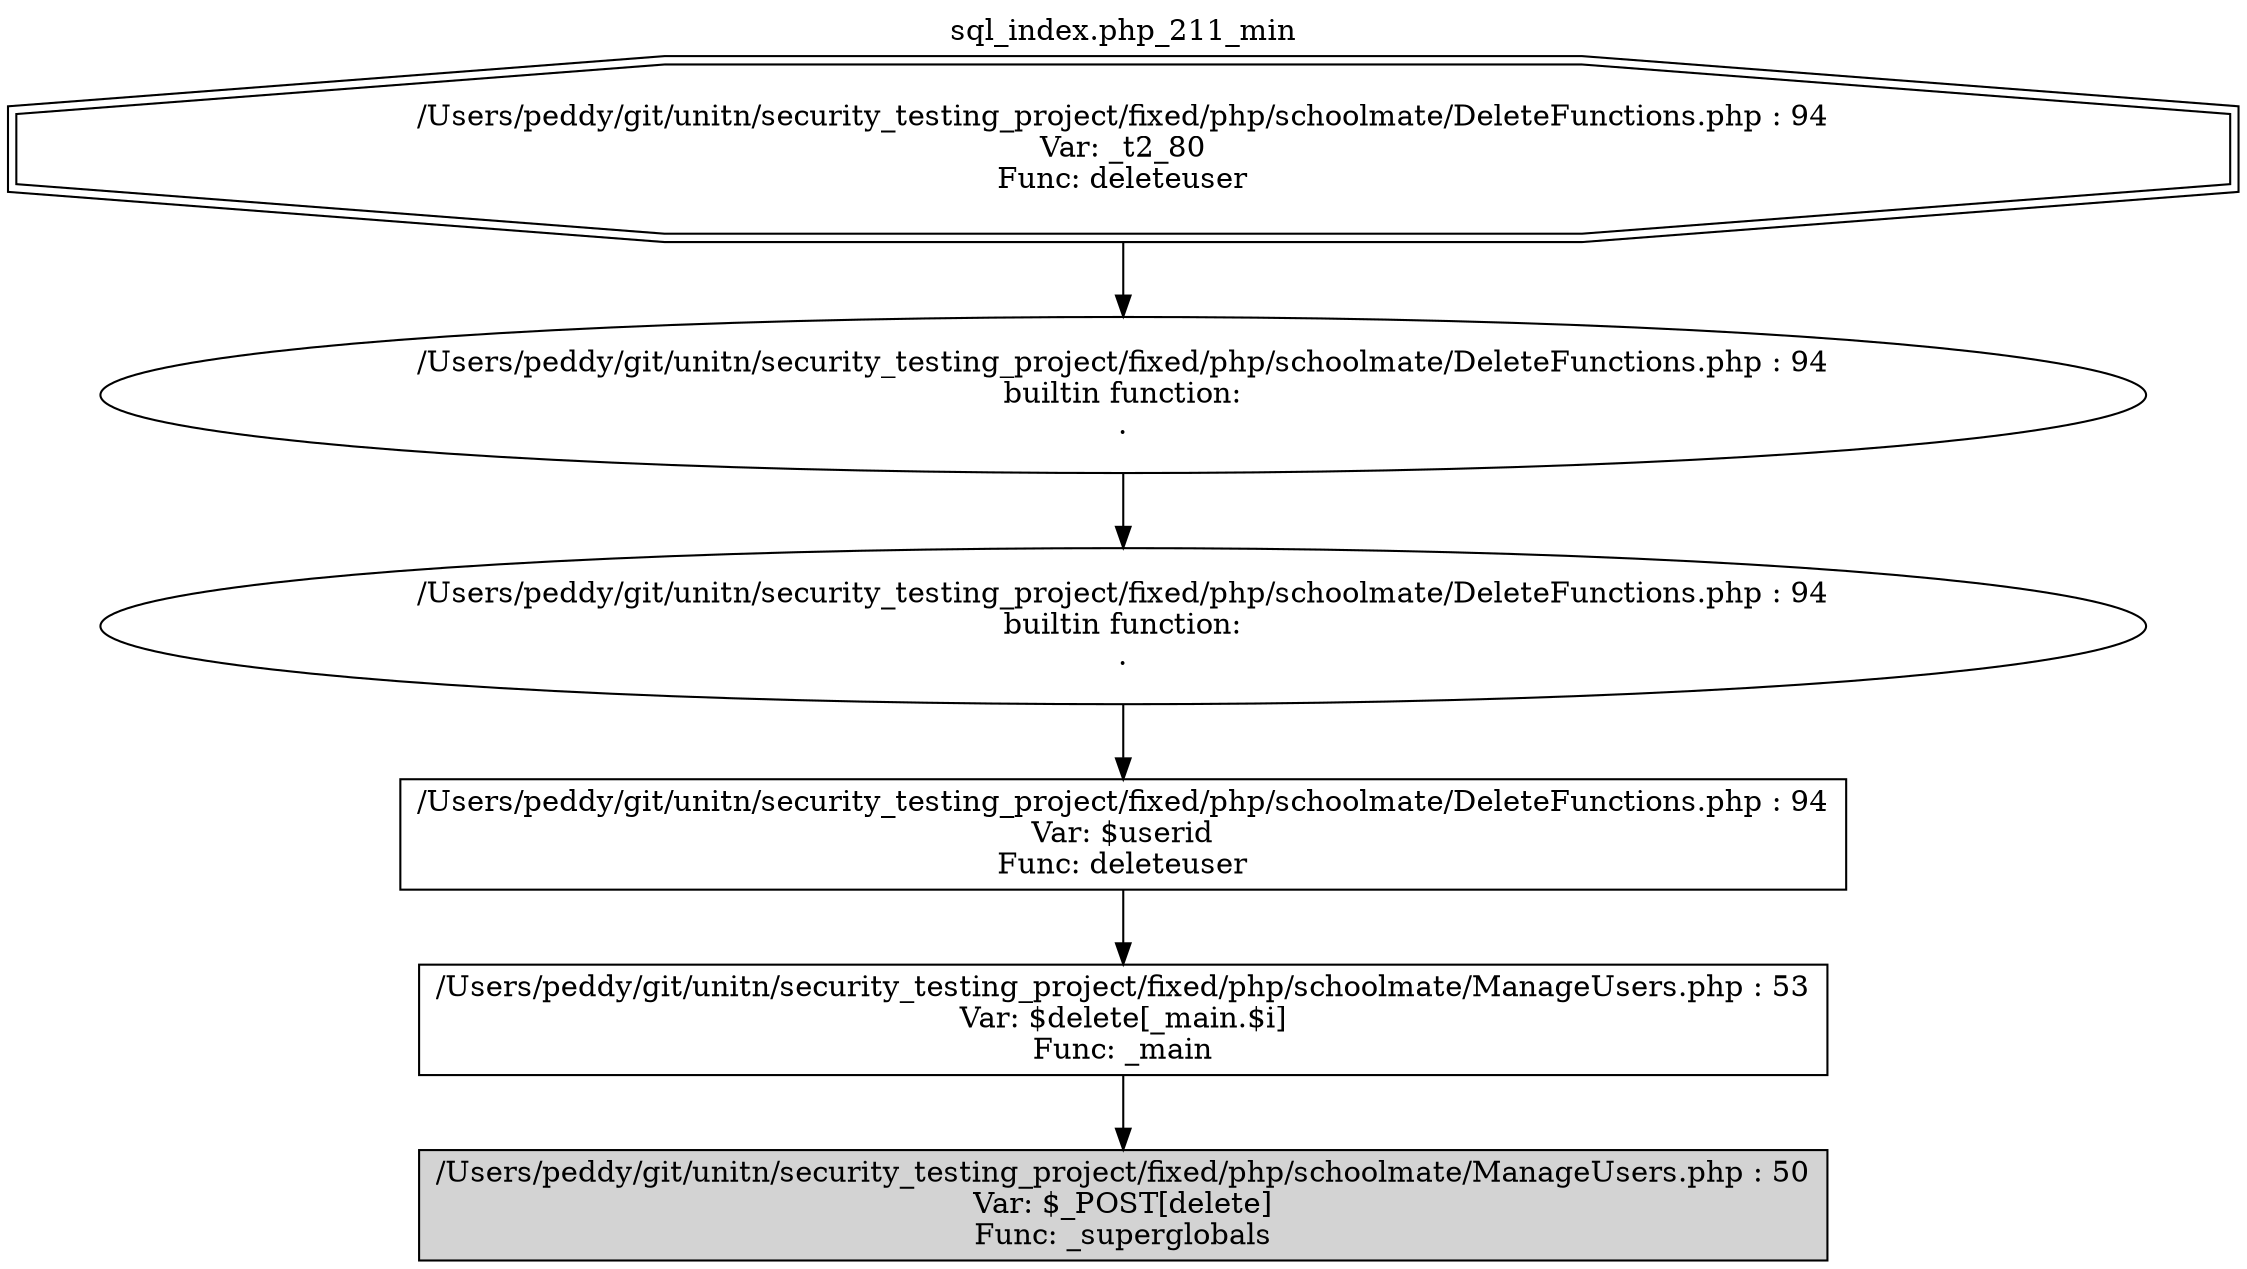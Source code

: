 digraph cfg {
  label="sql_index.php_211_min";
  labelloc=t;
  n1 [shape=doubleoctagon, label="/Users/peddy/git/unitn/security_testing_project/fixed/php/schoolmate/DeleteFunctions.php : 94\nVar: _t2_80\nFunc: deleteuser\n"];
  n2 [shape=ellipse, label="/Users/peddy/git/unitn/security_testing_project/fixed/php/schoolmate/DeleteFunctions.php : 94\nbuiltin function:\n.\n"];
  n3 [shape=ellipse, label="/Users/peddy/git/unitn/security_testing_project/fixed/php/schoolmate/DeleteFunctions.php : 94\nbuiltin function:\n.\n"];
  n4 [shape=box, label="/Users/peddy/git/unitn/security_testing_project/fixed/php/schoolmate/DeleteFunctions.php : 94\nVar: $userid\nFunc: deleteuser\n"];
  n5 [shape=box, label="/Users/peddy/git/unitn/security_testing_project/fixed/php/schoolmate/ManageUsers.php : 53\nVar: $delete[_main.$i]\nFunc: _main\n"];
  n6 [shape=box, label="/Users/peddy/git/unitn/security_testing_project/fixed/php/schoolmate/ManageUsers.php : 50\nVar: $_POST[delete]\nFunc: _superglobals\n",style=filled];
  n1 -> n2;
  n2 -> n3;
  n3 -> n4;
  n4 -> n5;
  n5 -> n6;
}
